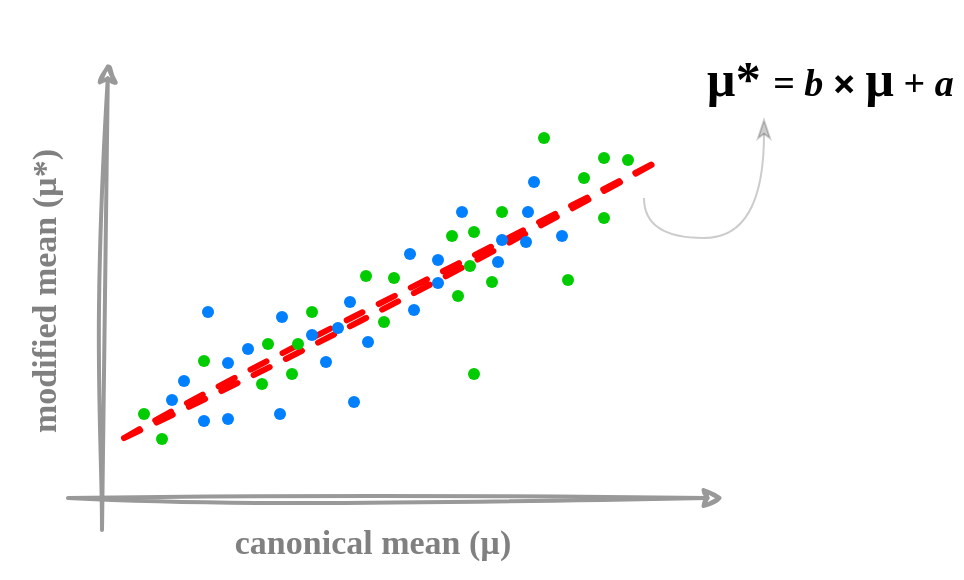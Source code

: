 <mxfile>
    <diagram id="JygcUyVYNQSxGrw7W4Rn" name="Page-1">
        <mxGraphModel dx="929" dy="796" grid="1" gridSize="10" guides="1" tooltips="1" connect="1" arrows="1" fold="1" page="1" pageScale="1" pageWidth="850" pageHeight="1100" math="0" shadow="0">
            <root>
                <mxCell id="0"/>
                <mxCell id="1" parent="0"/>
                <mxCell id="5" value="" style="shape=waypoint;sketch=0;fillStyle=solid;size=6;pointerEvents=1;points=[];fillColor=none;resizable=0;rotatable=0;perimeter=centerPerimeter;snapToPoint=1;strokeColor=#00CC00;" vertex="1" parent="1">
                    <mxGeometry x="460" y="280" width="20" height="20" as="geometry"/>
                </mxCell>
                <mxCell id="6" value="" style="shape=waypoint;sketch=0;fillStyle=solid;size=6;pointerEvents=1;points=[];fillColor=none;resizable=0;rotatable=0;perimeter=centerPerimeter;snapToPoint=1;strokeColor=#00CC00;" vertex="1" parent="1">
                    <mxGeometry x="470" y="300" width="20" height="20" as="geometry"/>
                </mxCell>
                <mxCell id="7" value="" style="shape=waypoint;sketch=0;fillStyle=solid;size=6;pointerEvents=1;points=[];fillColor=none;resizable=0;rotatable=0;perimeter=centerPerimeter;snapToPoint=1;strokeColor=#00CC00;" vertex="1" parent="1">
                    <mxGeometry x="470" y="270" width="20" height="20" as="geometry"/>
                </mxCell>
                <mxCell id="15" value="" style="shape=waypoint;sketch=0;fillStyle=solid;size=6;pointerEvents=1;points=[];fillColor=none;resizable=0;rotatable=0;perimeter=centerPerimeter;snapToPoint=1;strokeColor=#00CC00;" vertex="1" parent="1">
                    <mxGeometry x="482" y="271" width="20" height="20" as="geometry"/>
                </mxCell>
                <mxCell id="2" value="" style="endArrow=classic;html=1;sketch=1;curveFitting=1;jiggle=2;strokeColor=#999999;strokeWidth=2;" edge="1" parent="1">
                    <mxGeometry width="50" height="50" relative="1" as="geometry">
                        <mxPoint x="229" y="466" as="sourcePoint"/>
                        <mxPoint x="232" y="232" as="targetPoint"/>
                    </mxGeometry>
                </mxCell>
                <mxCell id="3" value="" style="endArrow=classic;html=1;sketch=1;curveFitting=1;jiggle=2;strokeColor=#999999;strokeWidth=2;" edge="1" parent="1">
                    <mxGeometry width="50" height="50" relative="1" as="geometry">
                        <mxPoint x="212" y="450" as="sourcePoint"/>
                        <mxPoint x="540" y="450" as="targetPoint"/>
                    </mxGeometry>
                </mxCell>
                <mxCell id="4" value="" style="endArrow=none;dashed=1;html=1;strokeColor=#FF0000;strokeWidth=3;sketch=1;curveFitting=1;jiggle=2;" edge="1" parent="1">
                    <mxGeometry width="50" height="50" relative="1" as="geometry">
                        <mxPoint x="240" y="420" as="sourcePoint"/>
                        <mxPoint x="510" y="280" as="targetPoint"/>
                    </mxGeometry>
                </mxCell>
                <mxCell id="16" value="" style="shape=waypoint;sketch=0;fillStyle=solid;size=6;pointerEvents=1;points=[];fillColor=none;resizable=0;rotatable=0;perimeter=centerPerimeter;snapToPoint=1;strokeColor=#00CC00;" vertex="1" parent="1">
                    <mxGeometry x="419" y="297" width="20" height="20" as="geometry"/>
                </mxCell>
                <mxCell id="17" value="" style="shape=waypoint;sketch=0;fillStyle=solid;size=6;pointerEvents=1;points=[];fillColor=none;resizable=0;rotatable=0;perimeter=centerPerimeter;snapToPoint=1;strokeColor=#00CC00;" vertex="1" parent="1">
                    <mxGeometry x="440" y="260" width="20" height="20" as="geometry"/>
                </mxCell>
                <mxCell id="18" value="" style="shape=waypoint;sketch=0;fillStyle=solid;size=6;pointerEvents=1;points=[];fillColor=none;resizable=0;rotatable=0;perimeter=centerPerimeter;snapToPoint=1;strokeColor=#007FFF;" vertex="1" parent="1">
                    <mxGeometry x="449" y="309" width="20" height="20" as="geometry"/>
                </mxCell>
                <mxCell id="19" value="" style="shape=waypoint;sketch=0;fillStyle=solid;size=6;pointerEvents=1;points=[];fillColor=none;resizable=0;rotatable=0;perimeter=centerPerimeter;snapToPoint=1;strokeColor=#007FFF;" vertex="1" parent="1">
                    <mxGeometry x="345" y="392" width="20" height="20" as="geometry"/>
                </mxCell>
                <mxCell id="20" value="" style="shape=waypoint;sketch=0;fillStyle=solid;size=6;pointerEvents=1;points=[];fillColor=none;resizable=0;rotatable=0;perimeter=centerPerimeter;snapToPoint=1;strokeColor=#007FFF;" vertex="1" parent="1">
                    <mxGeometry x="432" y="297" width="20" height="20" as="geometry"/>
                </mxCell>
                <mxCell id="21" value="" style="shape=waypoint;sketch=0;fillStyle=solid;size=6;pointerEvents=1;points=[];fillColor=none;resizable=0;rotatable=0;perimeter=centerPerimeter;snapToPoint=1;strokeColor=#007FFF;" vertex="1" parent="1">
                    <mxGeometry x="419" y="311" width="20" height="20" as="geometry"/>
                </mxCell>
                <mxCell id="22" value="" style="shape=waypoint;sketch=0;fillStyle=solid;size=6;pointerEvents=1;points=[];fillColor=none;resizable=0;rotatable=0;perimeter=centerPerimeter;snapToPoint=1;strokeColor=#007FFF;" vertex="1" parent="1">
                    <mxGeometry x="387" y="321" width="20" height="20" as="geometry"/>
                </mxCell>
                <mxCell id="23" value="" style="shape=waypoint;sketch=0;fillStyle=solid;size=6;pointerEvents=1;points=[];fillColor=none;resizable=0;rotatable=0;perimeter=centerPerimeter;snapToPoint=1;strokeColor=#00CC00;" vertex="1" parent="1">
                    <mxGeometry x="405" y="307" width="20" height="20" as="geometry"/>
                </mxCell>
                <mxCell id="24" value="" style="shape=waypoint;sketch=0;fillStyle=solid;size=6;pointerEvents=1;points=[];fillColor=none;resizable=0;rotatable=0;perimeter=centerPerimeter;snapToPoint=1;strokeColor=#00CC00;" vertex="1" parent="1">
                    <mxGeometry x="414" y="332" width="20" height="20" as="geometry"/>
                </mxCell>
                <mxCell id="25" value="" style="shape=waypoint;sketch=0;fillStyle=solid;size=6;pointerEvents=1;points=[];fillColor=none;resizable=0;rotatable=0;perimeter=centerPerimeter;snapToPoint=1;strokeColor=#00CC00;" vertex="1" parent="1">
                    <mxGeometry x="397" y="339" width="20" height="20" as="geometry"/>
                </mxCell>
                <mxCell id="26" value="" style="shape=waypoint;sketch=0;fillStyle=solid;size=6;pointerEvents=1;points=[];fillColor=none;resizable=0;rotatable=0;perimeter=centerPerimeter;snapToPoint=1;strokeColor=#007FFF;" vertex="1" parent="1">
                    <mxGeometry x="373" y="318" width="20" height="20" as="geometry"/>
                </mxCell>
                <mxCell id="27" value="" style="shape=waypoint;sketch=0;fillStyle=solid;size=6;pointerEvents=1;points=[];fillColor=none;resizable=0;rotatable=0;perimeter=centerPerimeter;snapToPoint=1;strokeColor=#00CC00;" vertex="1" parent="1">
                    <mxGeometry x="365" y="330" width="20" height="20" as="geometry"/>
                </mxCell>
                <mxCell id="28" value="" style="shape=waypoint;sketch=0;fillStyle=solid;size=6;pointerEvents=1;points=[];fillColor=none;resizable=0;rotatable=0;perimeter=centerPerimeter;snapToPoint=1;strokeColor=#007FFF;" vertex="1" parent="1">
                    <mxGeometry x="375" y="346" width="20" height="20" as="geometry"/>
                </mxCell>
                <mxCell id="29" value="" style="shape=waypoint;sketch=0;fillStyle=solid;size=6;pointerEvents=1;points=[];fillColor=none;resizable=0;rotatable=0;perimeter=centerPerimeter;snapToPoint=1;strokeColor=#00CC00;" vertex="1" parent="1">
                    <mxGeometry x="360" y="352" width="20" height="20" as="geometry"/>
                </mxCell>
                <mxCell id="30" value="" style="shape=waypoint;sketch=0;fillStyle=solid;size=6;pointerEvents=1;points=[];fillColor=none;resizable=0;rotatable=0;perimeter=centerPerimeter;snapToPoint=1;strokeColor=#00CC00;" vertex="1" parent="1">
                    <mxGeometry x="317" y="363" width="20" height="20" as="geometry"/>
                </mxCell>
                <mxCell id="31" value="" style="shape=waypoint;sketch=0;fillStyle=solid;size=6;pointerEvents=1;points=[];fillColor=none;resizable=0;rotatable=0;perimeter=centerPerimeter;snapToPoint=1;strokeColor=#007FFF;" vertex="1" parent="1">
                    <mxGeometry x="337" y="355" width="20" height="20" as="geometry"/>
                </mxCell>
                <mxCell id="32" value="" style="shape=waypoint;sketch=0;fillStyle=solid;size=6;pointerEvents=1;points=[];fillColor=none;resizable=0;rotatable=0;perimeter=centerPerimeter;snapToPoint=1;strokeColor=#007FFF;" vertex="1" parent="1">
                    <mxGeometry x="343" y="342" width="20" height="20" as="geometry"/>
                </mxCell>
                <mxCell id="33" value="" style="shape=waypoint;sketch=0;fillStyle=solid;size=6;pointerEvents=1;points=[];fillColor=none;resizable=0;rotatable=0;perimeter=centerPerimeter;snapToPoint=1;strokeColor=#007FFF;" vertex="1" parent="1">
                    <mxGeometry x="331" y="372" width="20" height="20" as="geometry"/>
                </mxCell>
                <mxCell id="34" value="" style="shape=waypoint;sketch=0;fillStyle=solid;size=6;pointerEvents=1;points=[];fillColor=none;resizable=0;rotatable=0;perimeter=centerPerimeter;snapToPoint=1;strokeColor=#00CC00;" vertex="1" parent="1">
                    <mxGeometry x="314" y="378" width="20" height="20" as="geometry"/>
                </mxCell>
                <mxCell id="35" value="" style="shape=waypoint;sketch=0;fillStyle=solid;size=6;pointerEvents=1;points=[];fillColor=none;resizable=0;rotatable=0;perimeter=centerPerimeter;snapToPoint=1;strokeColor=#00CC00;" vertex="1" parent="1">
                    <mxGeometry x="302" y="363" width="20" height="20" as="geometry"/>
                </mxCell>
                <mxCell id="36" value="" style="shape=waypoint;sketch=0;fillStyle=solid;size=6;pointerEvents=1;points=[];fillColor=none;resizable=0;rotatable=0;perimeter=centerPerimeter;snapToPoint=1;strokeColor=#00CC00;" vertex="1" parent="1">
                    <mxGeometry x="299" y="383" width="20" height="20" as="geometry"/>
                </mxCell>
                <mxCell id="37" value="" style="shape=waypoint;sketch=0;fillStyle=solid;size=6;pointerEvents=1;points=[];fillColor=none;resizable=0;rotatable=0;perimeter=centerPerimeter;snapToPoint=1;strokeColor=#007FFF;" vertex="1" parent="1">
                    <mxGeometry x="254" y="391" width="20" height="20" as="geometry"/>
                </mxCell>
                <mxCell id="38" value="" style="shape=waypoint;sketch=0;fillStyle=solid;size=6;pointerEvents=1;points=[];fillColor=none;resizable=0;rotatable=0;perimeter=centerPerimeter;snapToPoint=1;strokeColor=#007FFF;" vertex="1" parent="1">
                    <mxGeometry x="260" y="381.5" width="20" height="20" as="geometry"/>
                </mxCell>
                <mxCell id="39" value="" style="shape=waypoint;sketch=0;fillStyle=solid;size=6;pointerEvents=1;points=[];fillColor=none;resizable=0;rotatable=0;perimeter=centerPerimeter;snapToPoint=1;strokeColor=#007FFF;" vertex="1" parent="1">
                    <mxGeometry x="270" y="401.5" width="20" height="20" as="geometry"/>
                </mxCell>
                <mxCell id="40" value="" style="shape=waypoint;sketch=0;fillStyle=solid;size=6;pointerEvents=1;points=[];fillColor=none;resizable=0;rotatable=0;perimeter=centerPerimeter;snapToPoint=1;strokeColor=#00CC00;" vertex="1" parent="1">
                    <mxGeometry x="270" y="371.5" width="20" height="20" as="geometry"/>
                </mxCell>
                <mxCell id="41" value="" style="shape=waypoint;sketch=0;fillStyle=solid;size=6;pointerEvents=1;points=[];fillColor=none;resizable=0;rotatable=0;perimeter=centerPerimeter;snapToPoint=1;strokeColor=#007FFF;" vertex="1" parent="1">
                    <mxGeometry x="282" y="372.5" width="20" height="20" as="geometry"/>
                </mxCell>
                <mxCell id="42" value="" style="shape=waypoint;sketch=0;fillStyle=solid;size=6;pointerEvents=1;points=[];fillColor=none;resizable=0;rotatable=0;perimeter=centerPerimeter;snapToPoint=1;strokeColor=#007FFF;" vertex="1" parent="1">
                    <mxGeometry x="282" y="400.5" width="20" height="20" as="geometry"/>
                </mxCell>
                <mxCell id="43" value="" style="shape=waypoint;sketch=0;fillStyle=solid;size=6;pointerEvents=1;points=[];fillColor=none;resizable=0;rotatable=0;perimeter=centerPerimeter;snapToPoint=1;strokeColor=#007FFF;" vertex="1" parent="1">
                    <mxGeometry x="399" y="297" width="20" height="20" as="geometry"/>
                </mxCell>
                <mxCell id="44" value="" style="shape=waypoint;sketch=0;fillStyle=solid;size=6;pointerEvents=1;points=[];fillColor=none;resizable=0;rotatable=0;perimeter=centerPerimeter;snapToPoint=1;strokeColor=#00CC00;" vertex="1" parent="1">
                    <mxGeometry x="249" y="410.5" width="20" height="20" as="geometry"/>
                </mxCell>
                <mxCell id="45" value="" style="shape=waypoint;sketch=0;fillStyle=solid;size=6;pointerEvents=1;points=[];fillColor=none;resizable=0;rotatable=0;perimeter=centerPerimeter;snapToPoint=1;strokeColor=#00CC00;" vertex="1" parent="1">
                    <mxGeometry x="240" y="398" width="20" height="20" as="geometry"/>
                </mxCell>
                <mxCell id="46" value="" style="shape=waypoint;sketch=0;fillStyle=solid;size=6;pointerEvents=1;points=[];fillColor=none;resizable=0;rotatable=0;perimeter=centerPerimeter;snapToPoint=1;strokeColor=#00CC00;" vertex="1" parent="1">
                    <mxGeometry x="452" y="331" width="20" height="20" as="geometry"/>
                </mxCell>
                <mxCell id="47" style="edgeStyle=none;html=1;strokeColor=#00CC00;" edge="1" parent="1" source="35" target="35">
                    <mxGeometry relative="1" as="geometry"/>
                </mxCell>
                <mxCell id="48" value="" style="shape=waypoint;sketch=0;fillStyle=solid;size=6;pointerEvents=1;points=[];fillColor=none;resizable=0;rotatable=0;perimeter=centerPerimeter;snapToPoint=1;strokeColor=#007FFF;" vertex="1" parent="1">
                    <mxGeometry x="435" y="282" width="20" height="20" as="geometry"/>
                </mxCell>
                <mxCell id="49" value="&lt;font style=&quot;font-size: 17px; color: rgb(128, 128, 128);&quot; face=&quot;Comic Sans MS&quot;&gt;canonical mean (µ)&lt;/font&gt;" style="text;strokeColor=none;fillColor=none;html=1;fontSize=24;fontStyle=1;verticalAlign=middle;align=center;" vertex="1" parent="1">
                    <mxGeometry x="314" y="450" width="100" height="40" as="geometry"/>
                </mxCell>
                <mxCell id="53" value="&lt;font style=&quot;font-size: 17px; color: rgb(128, 128, 128);&quot; face=&quot;Comic Sans MS&quot;&gt;modified mean (µ*)&lt;/font&gt;" style="text;strokeColor=none;fillColor=none;html=1;fontSize=24;fontStyle=1;verticalAlign=middle;align=center;rotation=-90;" vertex="1" parent="1">
                    <mxGeometry x="148" y="327" width="100" height="40" as="geometry"/>
                </mxCell>
                <mxCell id="57" value="&lt;pre&gt;&lt;font style=&quot;color: rgb(0, 0, 0); font-size: 25px;&quot; face=&quot;Comic Sans MS&quot;&gt;µ* &lt;/font&gt;&lt;font style=&quot;font-size: 19px; color: rgb(0, 0, 0);&quot; face=&quot;Comic Sans MS&quot;&gt;= &lt;i&gt;b &lt;/i&gt;&lt;/font&gt;&lt;font style=&quot;font-size: 19px;&quot;&gt;×&lt;/font&gt;&lt;font style=&quot;background-color: transparent; white-space-collapse: collapse; font-size: 19px; color: rgb(0, 0, 0);&quot; face=&quot;Comic Sans MS&quot;&gt;&lt;i&gt; &lt;/i&gt;&lt;/font&gt;&lt;font style=&quot;background-color: transparent; white-space-collapse: collapse; font-size: 25px; color: rgb(0, 0, 0);&quot; face=&quot;Comic Sans MS&quot;&gt;µ&lt;/font&gt;&lt;font style=&quot;background-color: transparent; white-space-collapse: collapse; font-size: 19px; color: rgb(0, 0, 0);&quot; face=&quot;Comic Sans MS&quot;&gt; + &lt;i&gt;a&lt;/i&gt;&amp;nbsp;&lt;/font&gt;&lt;/pre&gt;" style="text;strokeColor=none;fillColor=none;html=1;fontSize=24;fontStyle=1;verticalAlign=middle;align=center;" vertex="1" parent="1">
                    <mxGeometry x="540" y="220" width="110" height="40" as="geometry"/>
                </mxCell>
                <mxCell id="58" value="" style="shape=waypoint;sketch=0;fillStyle=solid;size=6;pointerEvents=1;points=[];fillColor=none;resizable=0;rotatable=0;perimeter=centerPerimeter;snapToPoint=1;strokeColor=#007FFF;" vertex="1" parent="1">
                    <mxGeometry x="352" y="362" width="20" height="20" as="geometry"/>
                </mxCell>
                <mxCell id="59" value="" style="shape=waypoint;sketch=0;fillStyle=solid;size=6;pointerEvents=1;points=[];fillColor=none;resizable=0;rotatable=0;perimeter=centerPerimeter;snapToPoint=1;strokeColor=#00CC00;" vertex="1" parent="1">
                    <mxGeometry x="324" y="347" width="20" height="20" as="geometry"/>
                </mxCell>
                <mxCell id="60" value="" style="shape=waypoint;sketch=0;fillStyle=solid;size=6;pointerEvents=1;points=[];fillColor=none;resizable=0;rotatable=0;perimeter=centerPerimeter;snapToPoint=1;strokeColor=#00CC00;" vertex="1" parent="1">
                    <mxGeometry x="351" y="329" width="20" height="20" as="geometry"/>
                </mxCell>
                <mxCell id="61" value="" style="shape=waypoint;sketch=0;fillStyle=solid;size=6;pointerEvents=1;points=[];fillColor=none;resizable=0;rotatable=0;perimeter=centerPerimeter;snapToPoint=1;strokeColor=#007FFF;" vertex="1" parent="1">
                    <mxGeometry x="292" y="365.5" width="20" height="20" as="geometry"/>
                </mxCell>
                <mxCell id="62" value="" style="shape=waypoint;sketch=0;fillStyle=solid;size=6;pointerEvents=1;points=[];fillColor=none;resizable=0;rotatable=0;perimeter=centerPerimeter;snapToPoint=1;strokeColor=#007FFF;" vertex="1" parent="1">
                    <mxGeometry x="309" y="349.5" width="20" height="20" as="geometry"/>
                </mxCell>
                <mxCell id="63" value="" style="shape=waypoint;sketch=0;fillStyle=solid;size=6;pointerEvents=1;points=[];fillColor=none;resizable=0;rotatable=0;perimeter=centerPerimeter;snapToPoint=1;strokeColor=#007FFF;" vertex="1" parent="1">
                    <mxGeometry x="324" y="358.5" width="20" height="20" as="geometry"/>
                </mxCell>
                <mxCell id="64" value="" style="shape=waypoint;sketch=0;fillStyle=solid;size=6;pointerEvents=1;points=[];fillColor=none;resizable=0;rotatable=0;perimeter=centerPerimeter;snapToPoint=1;strokeColor=#007FFF;" vertex="1" parent="1">
                    <mxGeometry x="387" y="332.5" width="20" height="20" as="geometry"/>
                </mxCell>
                <mxCell id="65" value="" style="shape=waypoint;sketch=0;fillStyle=solid;size=6;pointerEvents=1;points=[];fillColor=none;resizable=0;rotatable=0;perimeter=centerPerimeter;snapToPoint=1;strokeColor=#007FFF;" vertex="1" parent="1">
                    <mxGeometry x="308" y="398" width="20" height="20" as="geometry"/>
                </mxCell>
                <mxCell id="66" value="" style="shape=waypoint;sketch=0;fillStyle=solid;size=6;pointerEvents=1;points=[];fillColor=none;resizable=0;rotatable=0;perimeter=centerPerimeter;snapToPoint=1;strokeColor=#00CC00;" vertex="1" parent="1">
                    <mxGeometry x="403" y="324" width="20" height="20" as="geometry"/>
                </mxCell>
                <mxCell id="67" value="" style="shape=waypoint;sketch=0;fillStyle=solid;size=6;pointerEvents=1;points=[];fillColor=none;resizable=0;rotatable=0;perimeter=centerPerimeter;snapToPoint=1;strokeColor=#00CC00;" vertex="1" parent="1">
                    <mxGeometry x="394" y="309" width="20" height="20" as="geometry"/>
                </mxCell>
                <mxCell id="68" value="" style="shape=waypoint;sketch=0;fillStyle=solid;size=6;pointerEvents=1;points=[];fillColor=none;resizable=0;rotatable=0;perimeter=centerPerimeter;snapToPoint=1;strokeColor=#007FFF;" vertex="1" parent="1">
                    <mxGeometry x="431" y="312" width="20" height="20" as="geometry"/>
                </mxCell>
                <mxCell id="69" value="" style="shape=waypoint;sketch=0;fillStyle=solid;size=6;pointerEvents=1;points=[];fillColor=none;resizable=0;rotatable=0;perimeter=centerPerimeter;snapToPoint=1;strokeColor=#007FFF;" vertex="1" parent="1">
                    <mxGeometry x="417" y="322" width="20" height="20" as="geometry"/>
                </mxCell>
                <mxCell id="71" value="" style="edgeStyle=segmentEdgeStyle;endArrow=classicThin;html=1;curved=1;rounded=0;endSize=8;startSize=8;opacity=20;endFill=1;" edge="1" parent="1">
                    <mxGeometry width="50" height="50" relative="1" as="geometry">
                        <mxPoint x="500" y="300" as="sourcePoint"/>
                        <mxPoint x="560" y="260" as="targetPoint"/>
                        <Array as="points">
                            <mxPoint x="500" y="320"/>
                            <mxPoint x="560" y="320"/>
                        </Array>
                    </mxGeometry>
                </mxCell>
                <mxCell id="72" value="" style="shape=waypoint;sketch=0;fillStyle=solid;size=6;pointerEvents=1;points=[];fillColor=none;resizable=0;rotatable=0;perimeter=centerPerimeter;snapToPoint=1;strokeColor=#007FFF;" vertex="1" parent="1">
                    <mxGeometry x="272" y="347" width="20" height="20" as="geometry"/>
                </mxCell>
                <mxCell id="73" value="" style="shape=waypoint;sketch=0;fillStyle=solid;size=6;pointerEvents=1;points=[];fillColor=none;resizable=0;rotatable=0;perimeter=centerPerimeter;snapToPoint=1;strokeColor=#00CC00;" vertex="1" parent="1">
                    <mxGeometry x="405" y="378" width="20" height="20" as="geometry"/>
                </mxCell>
            </root>
        </mxGraphModel>
    </diagram>
</mxfile>